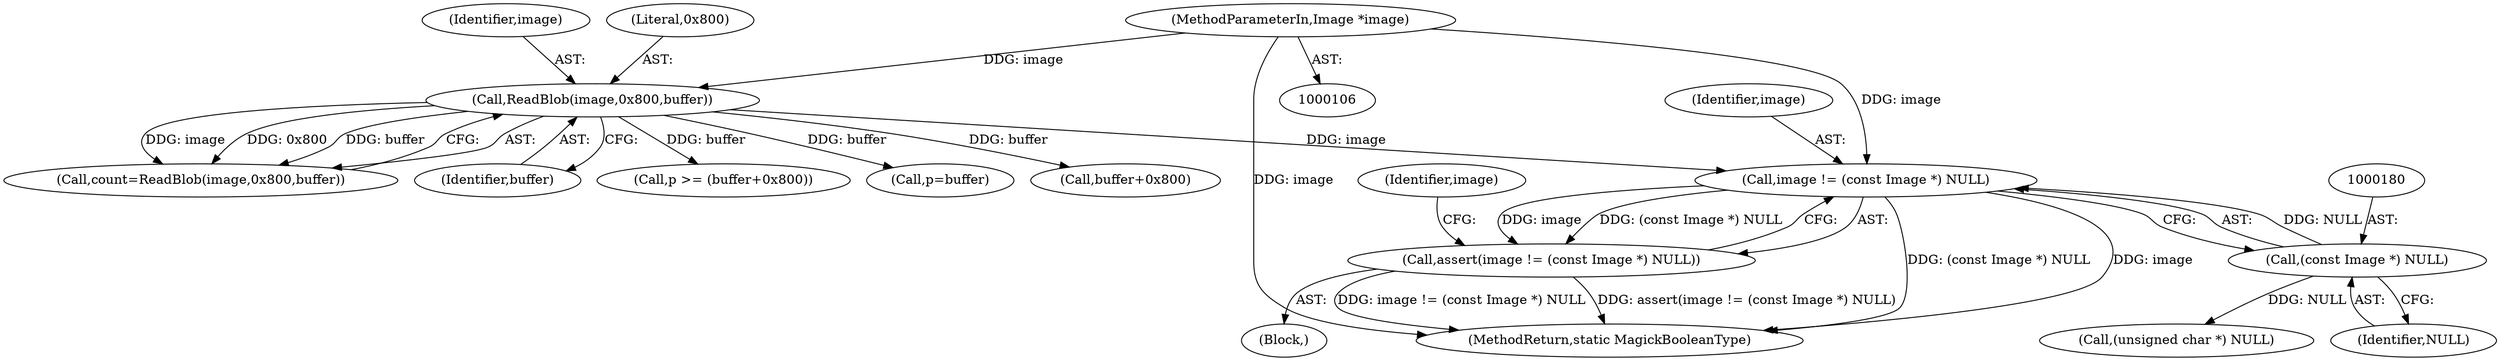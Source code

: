 digraph "0_ImageMagick_1e6a3ace073c9ec9c71e439c111d23c6e66cb6ae@pointer" {
"1000177" [label="(Call,image != (const Image *) NULL)"];
"1000138" [label="(Call,ReadBlob(image,0x800,buffer))"];
"1000107" [label="(MethodParameterIn,Image *image)"];
"1000179" [label="(Call,(const Image *) NULL)"];
"1000176" [label="(Call,assert(image != (const Image *) NULL))"];
"1000823" [label="(MethodReturn,static MagickBooleanType)"];
"1000107" [label="(MethodParameterIn,Image *image)"];
"1000176" [label="(Call,assert(image != (const Image *) NULL))"];
"1000177" [label="(Call,image != (const Image *) NULL)"];
"1000141" [label="(Identifier,buffer)"];
"1000130" [label="(Call,p >= (buffer+0x800))"];
"1000138" [label="(Call,ReadBlob(image,0x800,buffer))"];
"1000142" [label="(Call,p=buffer)"];
"1000206" [label="(Call,(unsigned char *) NULL)"];
"1000140" [label="(Literal,0x800)"];
"1000181" [label="(Identifier,NULL)"];
"1000185" [label="(Identifier,image)"];
"1000178" [label="(Identifier,image)"];
"1000132" [label="(Call,buffer+0x800)"];
"1000179" [label="(Call,(const Image *) NULL)"];
"1000139" [label="(Identifier,image)"];
"1000112" [label="(Block,)"];
"1000136" [label="(Call,count=ReadBlob(image,0x800,buffer))"];
"1000177" -> "1000176"  [label="AST: "];
"1000177" -> "1000179"  [label="CFG: "];
"1000178" -> "1000177"  [label="AST: "];
"1000179" -> "1000177"  [label="AST: "];
"1000176" -> "1000177"  [label="CFG: "];
"1000177" -> "1000823"  [label="DDG: image"];
"1000177" -> "1000823"  [label="DDG: (const Image *) NULL"];
"1000177" -> "1000176"  [label="DDG: image"];
"1000177" -> "1000176"  [label="DDG: (const Image *) NULL"];
"1000138" -> "1000177"  [label="DDG: image"];
"1000107" -> "1000177"  [label="DDG: image"];
"1000179" -> "1000177"  [label="DDG: NULL"];
"1000138" -> "1000136"  [label="AST: "];
"1000138" -> "1000141"  [label="CFG: "];
"1000139" -> "1000138"  [label="AST: "];
"1000140" -> "1000138"  [label="AST: "];
"1000141" -> "1000138"  [label="AST: "];
"1000136" -> "1000138"  [label="CFG: "];
"1000138" -> "1000130"  [label="DDG: buffer"];
"1000138" -> "1000132"  [label="DDG: buffer"];
"1000138" -> "1000136"  [label="DDG: image"];
"1000138" -> "1000136"  [label="DDG: 0x800"];
"1000138" -> "1000136"  [label="DDG: buffer"];
"1000107" -> "1000138"  [label="DDG: image"];
"1000138" -> "1000142"  [label="DDG: buffer"];
"1000107" -> "1000106"  [label="AST: "];
"1000107" -> "1000823"  [label="DDG: image"];
"1000179" -> "1000181"  [label="CFG: "];
"1000180" -> "1000179"  [label="AST: "];
"1000181" -> "1000179"  [label="AST: "];
"1000179" -> "1000206"  [label="DDG: NULL"];
"1000176" -> "1000112"  [label="AST: "];
"1000185" -> "1000176"  [label="CFG: "];
"1000176" -> "1000823"  [label="DDG: assert(image != (const Image *) NULL)"];
"1000176" -> "1000823"  [label="DDG: image != (const Image *) NULL"];
}
